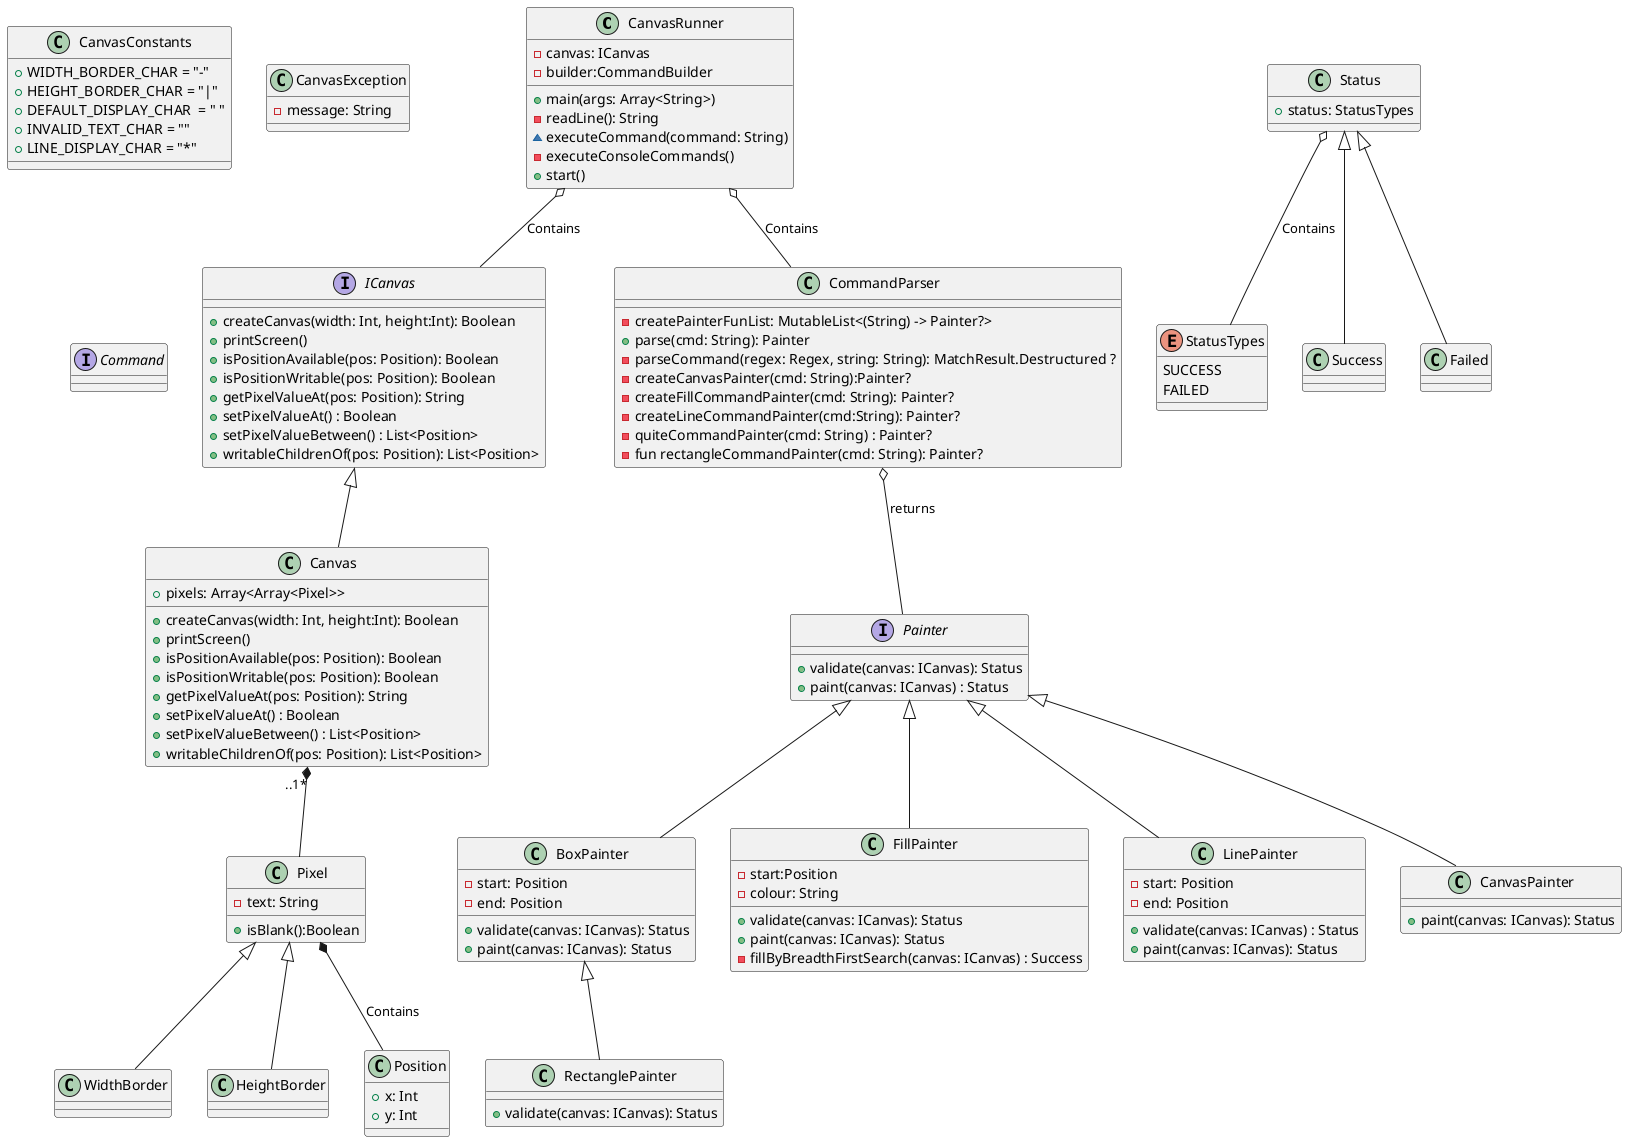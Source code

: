 @startuml
class CanvasRunner
interface ICanvas
class CanvasConstants
class Canvas
class Pixel
class WidthBorder
class HeightBorder
class Status
enum StatusTypes
class Success
class Failed
class CanvasException
class Position

interface Painter
class BoxPainter
class FillPainter
class LinePainter
class RectanglePainter
class CanvasPainter

interface Command
class CommandParser

ICanvas <|-- Canvas
Canvas "..1*" *-- Pixel
Status <|-- Success
Status <|-- Failed
Pixel *-- Position : Contains
Pixel <|-- WidthBorder
Pixel <|== HeightBorder
Status o-- StatusTypes : Contains

Painter <|-- LinePainter
Painter <|-- BoxPainter
BoxPainter <|-- RectanglePainter
Painter <|-- FillPainter
Painter <|-- CanvasPainter

CanvasRunner o-- ICanvas : Contains
CanvasRunner o-- CommandParser : Contains
CommandParser o-- Painter : returns

enum StatusTypes {
SUCCESS
FAILED
}

class CanvasException {
    - message: String
}

class Pixel {
    - text: String
    + isBlank():Boolean
}

class Position {
    + x: Int
    + y: Int
}

class CanvasConstants {
    + WIDTH_BORDER_CHAR = "-"
    + HEIGHT_BORDER_CHAR = "|"
    + DEFAULT_DISPLAY_CHAR  = " "
    + INVALID_TEXT_CHAR = "~"
    + LINE_DISPLAY_CHAR = "*"
}

interface ICanvas {
    + createCanvas(width: Int, height:Int): Boolean
    + printScreen()
    + isPositionAvailable(pos: Position): Boolean
    + isPositionWritable(pos: Position): Boolean
    + getPixelValueAt(pos: Position): String
    + setPixelValueAt() : Boolean
    + setPixelValueBetween() : List<Position>
    + writableChildrenOf(pos: Position): List<Position>
}
class Canvas {
    + pixels: Array<Array<Pixel>>
    + createCanvas(width: Int, height:Int): Boolean
    + printScreen()
    + isPositionAvailable(pos: Position): Boolean
    + isPositionWritable(pos: Position): Boolean
    + getPixelValueAt(pos: Position): String
    + setPixelValueAt() : Boolean
    + setPixelValueBetween() : List<Position>
    + writableChildrenOf(pos: Position): List<Position>
}

class Status {
    + status: StatusTypes
}

interface Painter {
    + validate(canvas: ICanvas): Status
    + paint(canvas: ICanvas) : Status
}

class BoxPainter {
    - start: Position
    - end: Position
    + validate(canvas: ICanvas): Status
    + paint(canvas: ICanvas): Status
}

class FillPainter {
    - start:Position
    - colour: String
    + validate(canvas: ICanvas): Status
    + paint(canvas: ICanvas): Status
    - fillByBreadthFirstSearch(canvas: ICanvas) : Success
}

class LinePainter {
    - start: Position
    - end: Position
    + validate(canvas: ICanvas) : Status
    + paint(canvas: ICanvas): Status
}

class RectanglePainter {
    + validate(canvas: ICanvas): Status
}

class CanvasPainter {
    + paint(canvas: ICanvas): Status
}


class CommandParser {
    - createPainterFunList: MutableList<(String) -> Painter?>
    + parse(cmd: String): Painter
    - parseCommand(regex: Regex, string: String): MatchResult.Destructured ?
    - createCanvasPainter(cmd: String):Painter?
    - createFillCommandPainter(cmd: String): Painter?
    - createLineCommandPainter(cmd:String): Painter?
    - quiteCommandPainter(cmd: String) : Painter?
    - fun rectangleCommandPainter(cmd: String): Painter?
}


class CanvasRunner {

    + main(args: Array<String>)
    - canvas: ICanvas
    - builder:CommandBuilder
    - readLine(): String
    ~ executeCommand(command: String)
    - executeConsoleCommands()
    + start()
}


@enduml